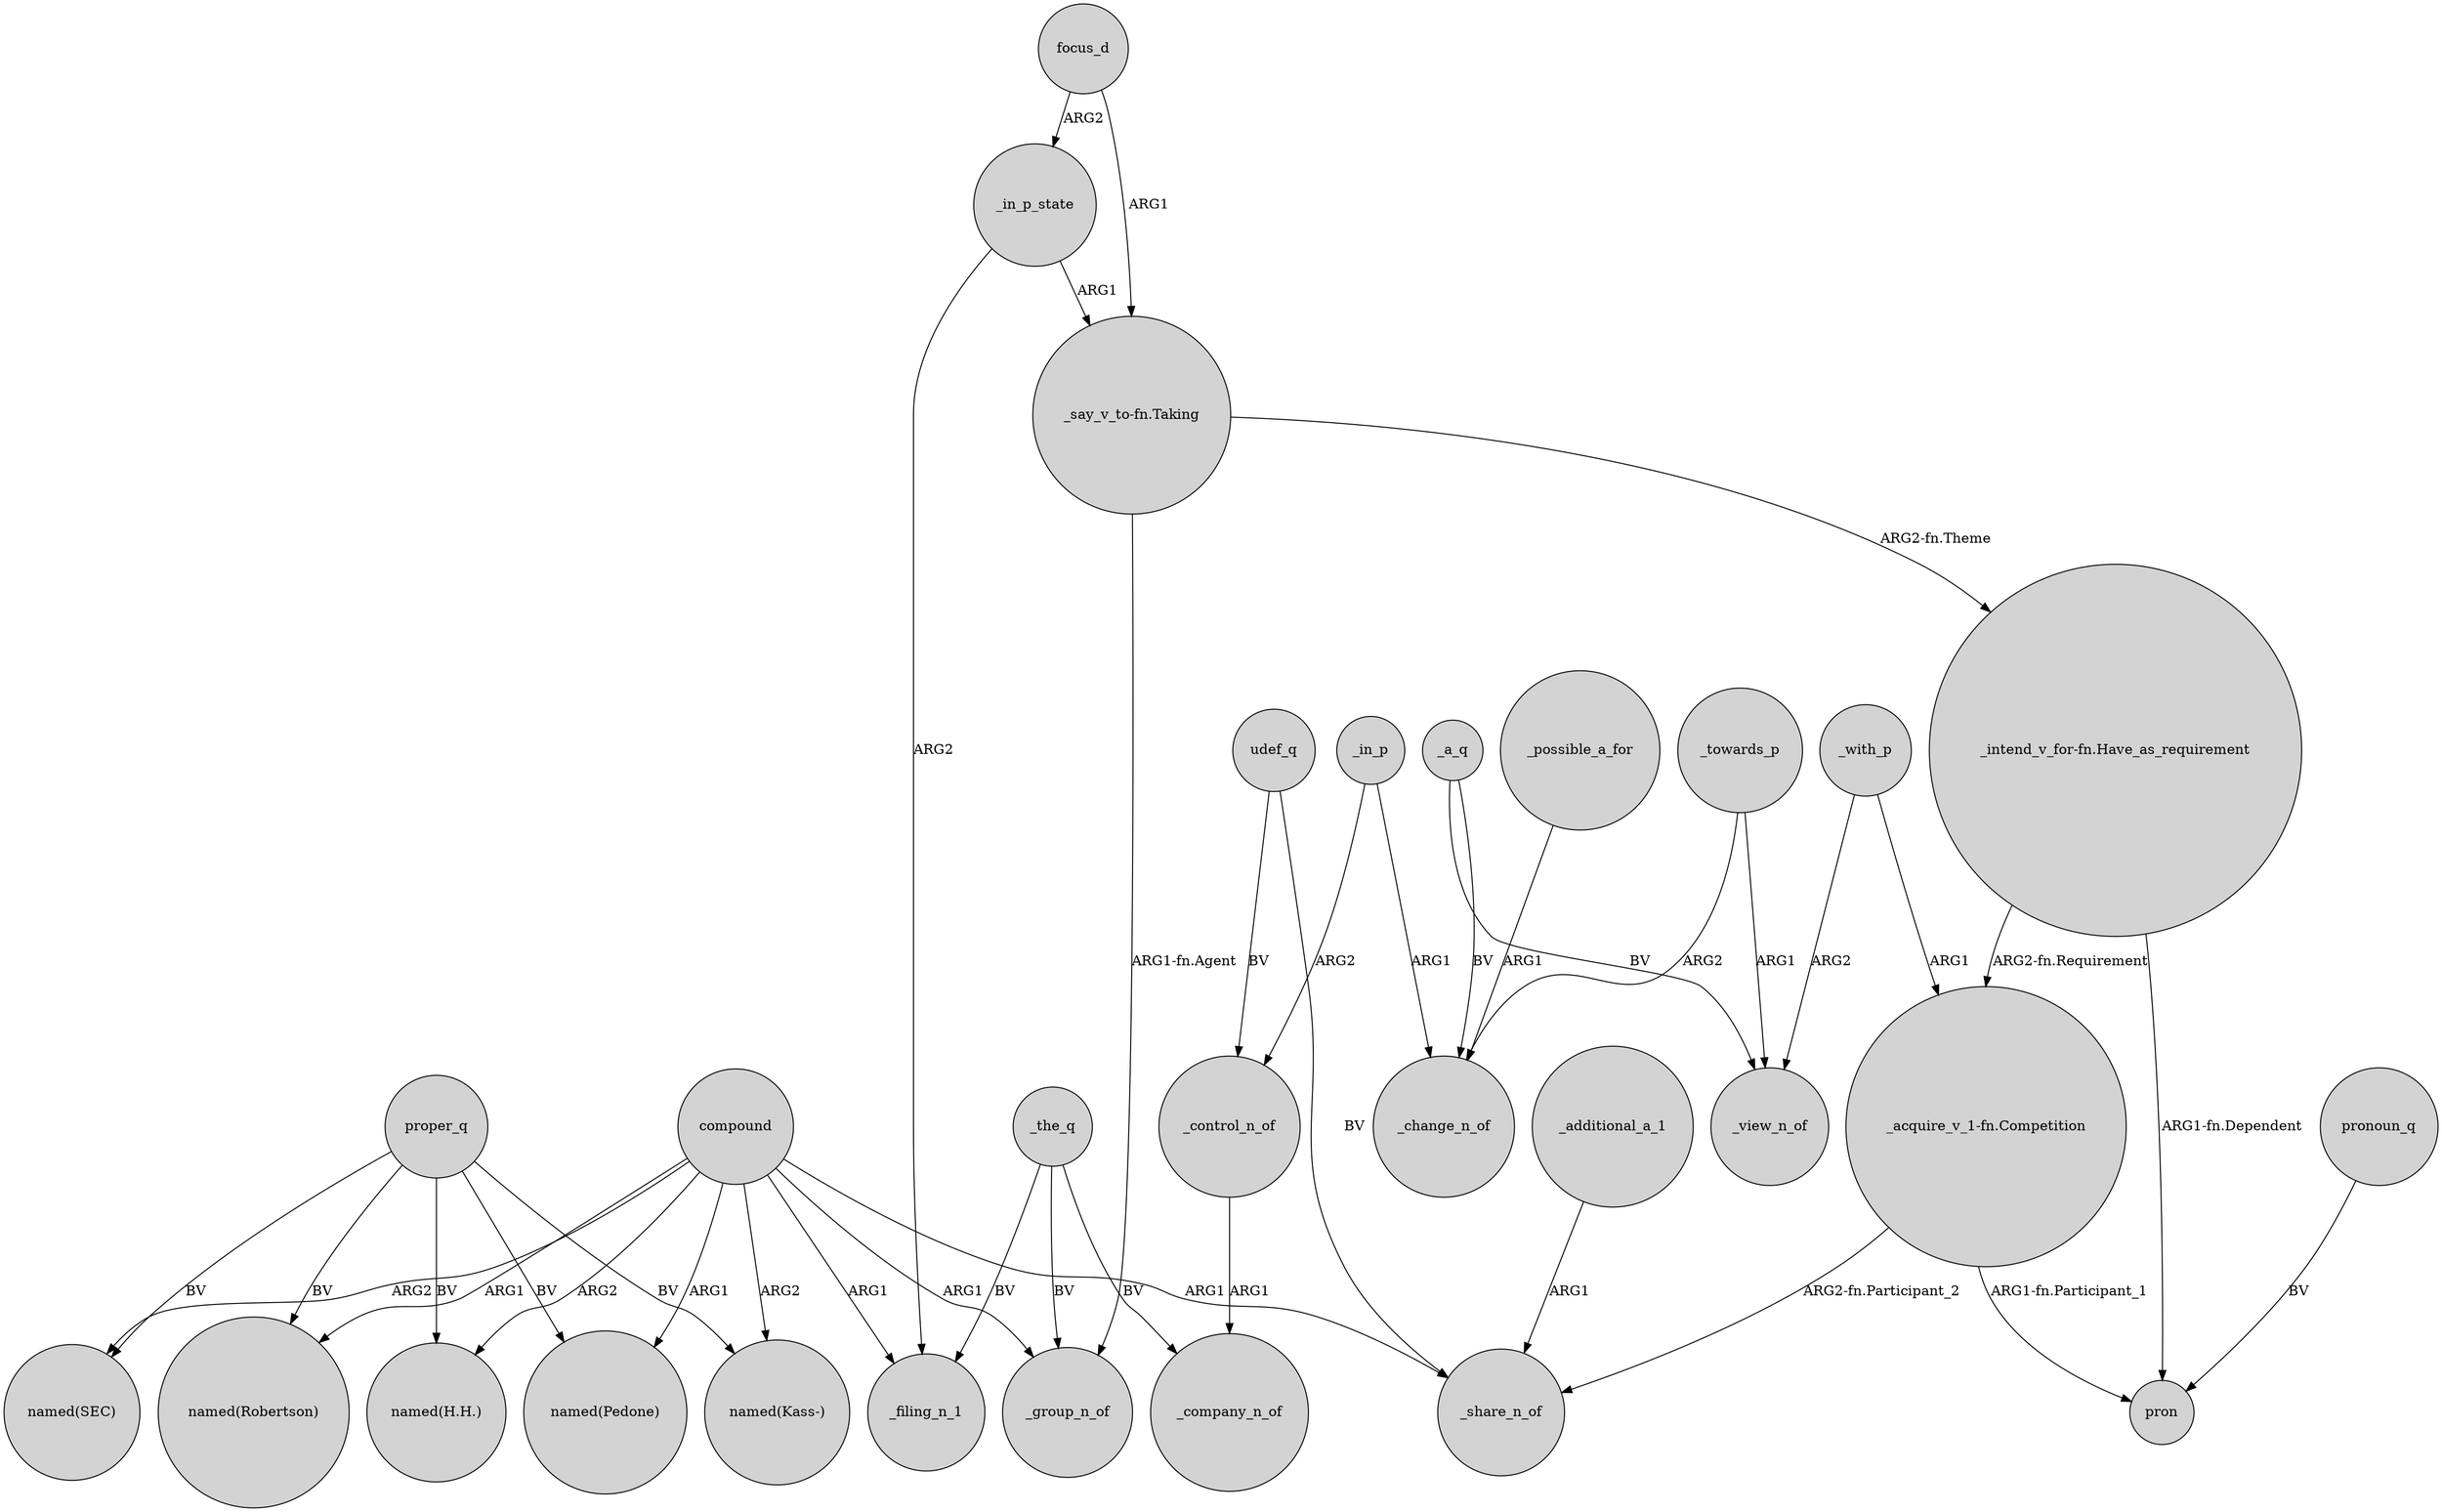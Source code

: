 digraph {
	node [shape=circle style=filled]
	compound -> "named(Pedone)" [label=ARG1]
	focus_d -> _in_p_state [label=ARG2]
	udef_q -> _control_n_of [label=BV]
	_in_p_state -> "_say_v_to-fn.Taking" [label=ARG1]
	_towards_p -> _view_n_of [label=ARG1]
	_with_p -> "_acquire_v_1-fn.Competition" [label=ARG1]
	"_acquire_v_1-fn.Competition" -> pron [label="ARG1-fn.Participant_1"]
	focus_d -> "_say_v_to-fn.Taking" [label=ARG1]
	_the_q -> _filing_n_1 [label=BV]
	compound -> _share_n_of [label=ARG1]
	"_say_v_to-fn.Taking" -> "_intend_v_for-fn.Have_as_requirement" [label="ARG2-fn.Theme"]
	"_acquire_v_1-fn.Competition" -> _share_n_of [label="ARG2-fn.Participant_2"]
	compound -> "named(SEC)" [label=ARG2]
	compound -> _filing_n_1 [label=ARG1]
	"_say_v_to-fn.Taking" -> _group_n_of [label="ARG1-fn.Agent"]
	"_intend_v_for-fn.Have_as_requirement" -> pron [label="ARG1-fn.Dependent"]
	compound -> _group_n_of [label=ARG1]
	compound -> "named(Robertson)" [label=ARG1]
	pronoun_q -> pron [label=BV]
	proper_q -> "named(SEC)" [label=BV]
	proper_q -> "named(Robertson)" [label=BV]
	_with_p -> _view_n_of [label=ARG2]
	proper_q -> "named(Pedone)" [label=BV]
	_in_p -> _control_n_of [label=ARG2]
	udef_q -> _share_n_of [label=BV]
	_the_q -> _group_n_of [label=BV]
	"_intend_v_for-fn.Have_as_requirement" -> "_acquire_v_1-fn.Competition" [label="ARG2-fn.Requirement"]
	_additional_a_1 -> _share_n_of [label=ARG1]
	_possible_a_for -> _change_n_of [label=ARG1]
	_a_q -> _change_n_of [label=BV]
	proper_q -> "named(H.H.)" [label=BV]
	_control_n_of -> _company_n_of [label=ARG1]
	compound -> "named(H.H.)" [label=ARG2]
	_in_p_state -> _filing_n_1 [label=ARG2]
	proper_q -> "named(Kass-)" [label=BV]
	_towards_p -> _change_n_of [label=ARG2]
	_a_q -> _view_n_of [label=BV]
	_the_q -> _company_n_of [label=BV]
	_in_p -> _change_n_of [label=ARG1]
	compound -> "named(Kass-)" [label=ARG2]
}
